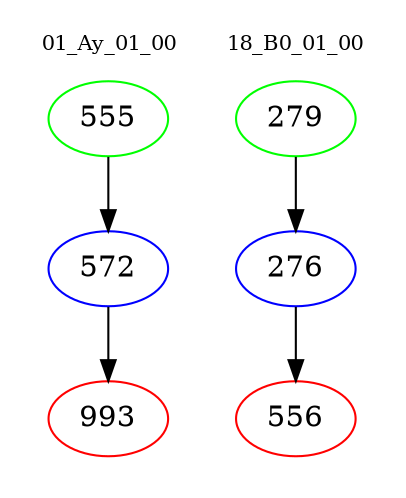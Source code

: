 digraph{
subgraph cluster_0 {
color = white
label = "01_Ay_01_00";
fontsize=10;
T0_555 [label="555", color="green"]
T0_555 -> T0_572 [color="black"]
T0_572 [label="572", color="blue"]
T0_572 -> T0_993 [color="black"]
T0_993 [label="993", color="red"]
}
subgraph cluster_1 {
color = white
label = "18_B0_01_00";
fontsize=10;
T1_279 [label="279", color="green"]
T1_279 -> T1_276 [color="black"]
T1_276 [label="276", color="blue"]
T1_276 -> T1_556 [color="black"]
T1_556 [label="556", color="red"]
}
}
